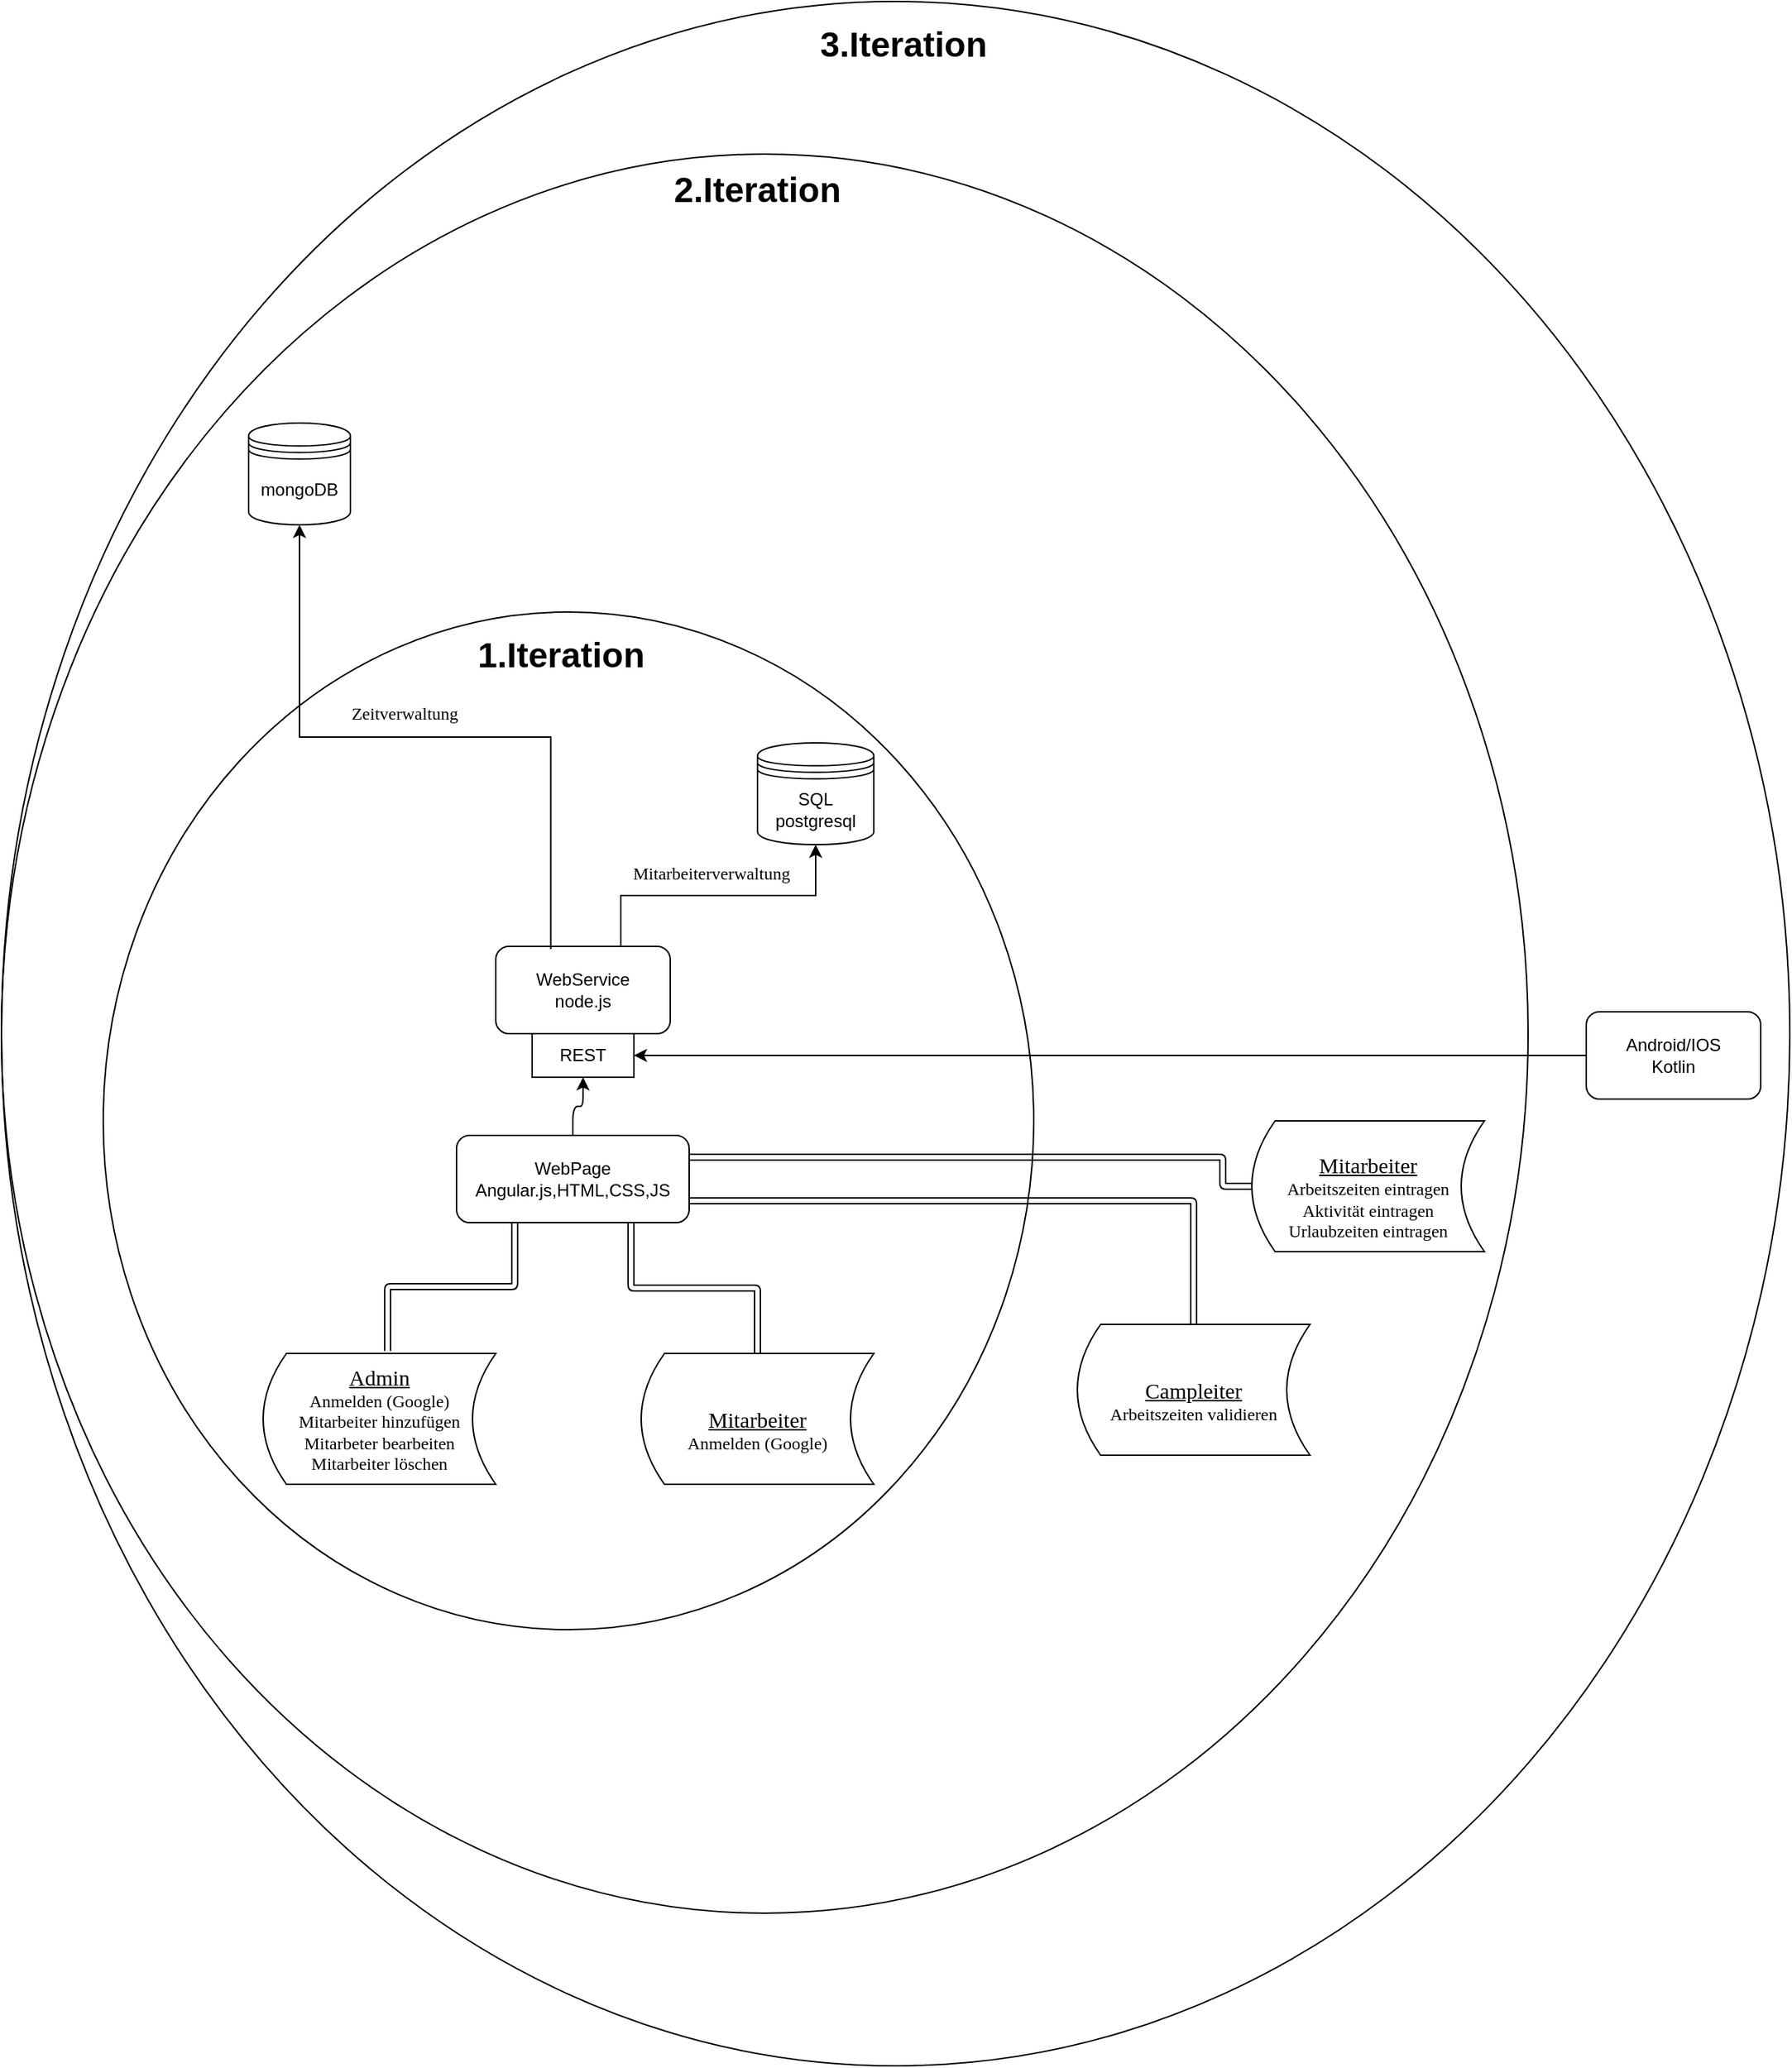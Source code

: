 <mxfile version="12.2.6" type="device" pages="1"><diagram id="NraydkQrX5jhsPu2_bsE" name="Page-1"><mxGraphModel dx="3671" dy="2707" grid="1" gridSize="10" guides="1" tooltips="1" connect="1" arrows="1" fold="1" page="1" pageScale="1" pageWidth="827" pageHeight="1169" math="0" shadow="0"><root><mxCell id="0"/><mxCell id="1" parent="0"/><mxCell id="IHuf2INANU1MoiqlB33M-36" value="" style="ellipse;whiteSpace=wrap;html=1;fillColor=none;fontSize=12;fontColor=#FFFFFF;" vertex="1" parent="1"><mxGeometry x="-60" y="-195" width="1050" height="1210" as="geometry"/></mxCell><mxCell id="IHuf2INANU1MoiqlB33M-23" value="" style="ellipse;whiteSpace=wrap;html=1;fillColor=none;fontSize=12;fontColor=#FFFFFF;" vertex="1" parent="1"><mxGeometry x="10" y="120" width="640" height="700" as="geometry"/></mxCell><mxCell id="IHuf2INANU1MoiqlB33M-2" value="&lt;div&gt;SQL&lt;/div&gt;postgresql " style="shape=datastore;whiteSpace=wrap;html=1;" vertex="1" parent="1"><mxGeometry x="460" y="210" width="80" height="70" as="geometry"/></mxCell><mxCell id="IHuf2INANU1MoiqlB33M-4" value="&lt;div&gt;WebService&lt;/div&gt;&lt;div&gt;node.js &lt;br&gt;&lt;/div&gt;" style="rounded=1;whiteSpace=wrap;html=1;" vertex="1" parent="1"><mxGeometry x="280" y="350" width="120" height="60" as="geometry"/></mxCell><mxCell id="IHuf2INANU1MoiqlB33M-5" value="REST" style="rounded=0;whiteSpace=wrap;html=1;" vertex="1" parent="1"><mxGeometry x="305" y="410" width="70" height="30" as="geometry"/></mxCell><mxCell id="IHuf2INANU1MoiqlB33M-7" value="" style="endArrow=classic;startArrow=none;html=1;entryX=0.5;entryY=1;entryDx=0;entryDy=0;exitX=0.5;exitY=0;exitDx=0;exitDy=0;startFill=0;edgeStyle=elbowEdgeStyle;elbow=vertical;" edge="1" parent="1" source="IHuf2INANU1MoiqlB33M-8" target="IHuf2INANU1MoiqlB33M-5"><mxGeometry width="50" height="50" relative="1" as="geometry"><mxPoint x="310" y="550" as="sourcePoint"/><mxPoint x="340" y="470" as="targetPoint"/></mxGeometry></mxCell><mxCell id="IHuf2INANU1MoiqlB33M-8" value="&lt;div&gt;WebPage&lt;/div&gt;&lt;div&gt;Angular.js,HTML,CSS,JS&lt;br&gt;&lt;/div&gt;" style="rounded=1;whiteSpace=wrap;html=1;" vertex="1" parent="1"><mxGeometry x="253" y="480" width="160" height="60" as="geometry"/></mxCell><mxCell id="IHuf2INANU1MoiqlB33M-9" value="" style="endArrow=classic;startArrow=none;html=1;entryX=0.5;entryY=1;entryDx=0;entryDy=0;endFill=1;startFill=0;rounded=0;edgeStyle=elbowEdgeStyle;elbow=vertical;" edge="1" parent="1" target="IHuf2INANU1MoiqlB33M-2"><mxGeometry width="50" height="50" relative="1" as="geometry"><mxPoint x="366" y="350" as="sourcePoint"/><mxPoint x="530" y="320" as="targetPoint"/></mxGeometry></mxCell><mxCell id="IHuf2INANU1MoiqlB33M-15" value="&lt;font style=&quot;font-size: 12px;&quot;&gt;&lt;font style=&quot;font-size: 12px;&quot; face=&quot;Times New Roman&quot;&gt;Mitarbeiterverwaltung&lt;/font&gt;&lt;br style=&quot;font-size: 12px;&quot;&gt;&lt;/font&gt;" style="text;html=1;resizable=0;points=[];align=center;verticalAlign=middle;labelBackgroundColor=#ffffff;rotation=0;fontSize=12;" vertex="1" connectable="0" parent="IHuf2INANU1MoiqlB33M-9"><mxGeometry x="-0.151" y="1" relative="1" as="geometry"><mxPoint x="10.5" y="-14.5" as="offset"/></mxGeometry></mxCell><mxCell id="IHuf2INANU1MoiqlB33M-10" value="" style="shape=link;html=1;startArrow=none;startFill=0;endArrow=classic;endFill=1;entryX=0.25;entryY=1;entryDx=0;entryDy=0;exitX=0.535;exitY=-0.019;exitDx=0;exitDy=0;exitPerimeter=0;edgeStyle=elbowEdgeStyle;elbow=vertical;" edge="1" parent="1" source="IHuf2INANU1MoiqlB33M-12" target="IHuf2INANU1MoiqlB33M-8"><mxGeometry width="50" height="50" relative="1" as="geometry"><mxPoint x="220" y="690" as="sourcePoint"/><mxPoint x="290" y="640" as="targetPoint"/></mxGeometry></mxCell><mxCell id="IHuf2INANU1MoiqlB33M-12" value="&lt;div align=&quot;center&quot;&gt;&lt;font size=&quot;1&quot; face=&quot;Garamond&quot;&gt;&lt;u style=&quot;font-size: 15px&quot;&gt;Admin&lt;/u&gt;&lt;/font&gt;&lt;/div&gt;&lt;div align=&quot;center&quot;&gt;&lt;font face=&quot;Garamond&quot;&gt;Anmelden (Google)&lt;u&gt;&lt;br&gt;&lt;/u&gt;&lt;/font&gt;&lt;/div&gt;&lt;div align=&quot;center&quot;&gt;&lt;font face=&quot;Garamond&quot;&gt;Mitarbeiter hinzufügen &lt;br&gt;&lt;/font&gt;&lt;/div&gt;&lt;div align=&quot;center&quot;&gt;&lt;font face=&quot;Garamond&quot;&gt;Mitarbeter bearbeiten&lt;/font&gt;&lt;/div&gt;&lt;div align=&quot;center&quot;&gt;&lt;font face=&quot;Garamond&quot;&gt;Mitarbeiter löschen&lt;br&gt;&lt;/font&gt;&lt;/div&gt;" style="shape=dataStorage;whiteSpace=wrap;html=1;align=center;" vertex="1" parent="1"><mxGeometry x="120" y="630" width="160" height="90" as="geometry"/></mxCell><mxCell id="IHuf2INANU1MoiqlB33M-13" value="&lt;div&gt;&lt;br&gt;&lt;/div&gt;&lt;div style=&quot;font-size: 15px&quot;&gt;&lt;font style=&quot;font-size: 15px&quot; face=&quot;Garamond&quot;&gt;&lt;u&gt;Mitarbeiter&lt;/u&gt;&lt;/font&gt;&lt;br&gt;&lt;/div&gt;&lt;font face=&quot;Garamond&quot;&gt;Anmelden (Google)&lt;br&gt;&lt;/font&gt;" style="shape=dataStorage;whiteSpace=wrap;html=1;align=center;" vertex="1" parent="1"><mxGeometry x="380" y="630" width="160" height="90" as="geometry"/></mxCell><mxCell id="IHuf2INANU1MoiqlB33M-14" value="" style="shape=link;html=1;startArrow=none;startFill=0;endArrow=classic;endFill=1;entryX=0.5;entryY=0;entryDx=0;entryDy=0;exitX=0.75;exitY=1;exitDx=0;exitDy=0;edgeStyle=elbowEdgeStyle;elbow=vertical;" edge="1" parent="1" source="IHuf2INANU1MoiqlB33M-8" target="IHuf2INANU1MoiqlB33M-13"><mxGeometry width="50" height="50" relative="1" as="geometry"><mxPoint x="360" y="690" as="sourcePoint"/><mxPoint x="410" y="640" as="targetPoint"/></mxGeometry></mxCell><mxCell id="IHuf2INANU1MoiqlB33M-17" value="" style="endArrow=classic;html=1;exitX=0.315;exitY=0.031;exitDx=0;exitDy=0;strokeColor=#000000;rounded=0;exitPerimeter=0;edgeStyle=elbowEdgeStyle;elbow=vertical;entryX=0.5;entryY=1;entryDx=0;entryDy=0;" edge="1" parent="1" source="IHuf2INANU1MoiqlB33M-4" target="IHuf2INANU1MoiqlB33M-18"><mxGeometry width="50" height="50" relative="1" as="geometry"><mxPoint x="300" y="330" as="sourcePoint"/><mxPoint x="160" y="240" as="targetPoint"/></mxGeometry></mxCell><mxCell id="IHuf2INANU1MoiqlB33M-19" value="&lt;font style=&quot;font-size: 12px;&quot; face=&quot;Times New Roman&quot;&gt;Zeitverwaltung&lt;/font&gt;" style="text;html=1;resizable=0;points=[];align=center;verticalAlign=middle;labelBackgroundColor=#ffffff;fontSize=12;" vertex="1" connectable="0" parent="IHuf2INANU1MoiqlB33M-17"><mxGeometry x="0.149" y="-2" relative="1" as="geometry"><mxPoint x="20" y="-14" as="offset"/></mxGeometry></mxCell><mxCell id="IHuf2INANU1MoiqlB33M-18" value="mongoDB" style="shape=datastore;whiteSpace=wrap;html=1;" vertex="1" parent="1"><mxGeometry x="110" y="-10" width="70" height="70" as="geometry"/></mxCell><mxCell id="IHuf2INANU1MoiqlB33M-24" value="&lt;h1&gt;1.Iteration&lt;/h1&gt;" style="text;html=1;strokeColor=none;fillColor=none;align=center;verticalAlign=middle;whiteSpace=wrap;rounded=0;fontSize=12;" vertex="1" parent="1"><mxGeometry x="305" y="140" width="40" height="20" as="geometry"/></mxCell><mxCell id="IHuf2INANU1MoiqlB33M-28" value="&lt;div&gt;&lt;br&gt;&lt;/div&gt;&lt;div style=&quot;font-size: 15px&quot;&gt;&lt;font style=&quot;font-size: 15px&quot; face=&quot;Garamond&quot;&gt;&lt;u&gt;Mitarbeiter&lt;/u&gt;&lt;/font&gt;&lt;br&gt;&lt;/div&gt;&lt;div&gt;&lt;font face=&quot;Garamond&quot;&gt;Arbeitszeiten eintragen&lt;/font&gt;&lt;/div&gt;&lt;div&gt;&lt;font face=&quot;Garamond&quot;&gt;Aktivität eintragen&lt;/font&gt;&lt;/div&gt;&lt;div&gt;&lt;font face=&quot;Garamond&quot;&gt;Urlaubzeiten eintragen&lt;/font&gt;&lt;/div&gt;" style="shape=dataStorage;whiteSpace=wrap;html=1;align=center;" vertex="1" parent="1"><mxGeometry x="800" y="470" width="160" height="90" as="geometry"/></mxCell><mxCell id="IHuf2INANU1MoiqlB33M-29" value="&lt;div&gt;&lt;br&gt;&lt;/div&gt;&lt;div style=&quot;font-size: 15px&quot;&gt;&lt;font style=&quot;font-size: 15px&quot; face=&quot;Garamond&quot;&gt;&lt;u&gt;Campleiter&lt;/u&gt;&lt;/font&gt;&lt;br&gt;&lt;/div&gt;&lt;div&gt;&lt;font face=&quot;Garamond&quot;&gt;Arbeitszeiten validieren&lt;br&gt;&lt;/font&gt;&lt;/div&gt;" style="shape=dataStorage;whiteSpace=wrap;html=1;align=center;" vertex="1" parent="1"><mxGeometry x="680" y="610" width="160" height="90" as="geometry"/></mxCell><mxCell id="IHuf2INANU1MoiqlB33M-30" value="" style="shape=link;html=1;startArrow=none;startFill=0;endArrow=classic;endFill=1;strokeColor=#000000;fontSize=12;fontColor=#FFFFFF;exitX=1;exitY=0.25;exitDx=0;exitDy=0;entryX=0;entryY=0.5;entryDx=0;entryDy=0;edgeStyle=elbowEdgeStyle;" edge="1" parent="1" source="IHuf2INANU1MoiqlB33M-8" target="IHuf2INANU1MoiqlB33M-28"><mxGeometry width="50" height="50" relative="1" as="geometry"><mxPoint x="490" y="490" as="sourcePoint"/><mxPoint x="540" y="440" as="targetPoint"/><Array as="points"><mxPoint x="780" y="495"/></Array></mxGeometry></mxCell><mxCell id="IHuf2INANU1MoiqlB33M-34" value="" style="shape=link;html=1;startArrow=none;startFill=0;endArrow=classic;endFill=1;strokeColor=#000000;fontSize=12;fontColor=#FFFFFF;entryX=1;entryY=0.75;entryDx=0;entryDy=0;edgeStyle=elbowEdgeStyle;elbow=vertical;" edge="1" parent="1" source="IHuf2INANU1MoiqlB33M-29" target="IHuf2INANU1MoiqlB33M-8"><mxGeometry width="50" height="50" relative="1" as="geometry"><mxPoint x="310" y="1030" as="sourcePoint"/><mxPoint x="360" y="980" as="targetPoint"/><Array as="points"><mxPoint x="430" y="525"/><mxPoint x="570" y="540"/></Array></mxGeometry></mxCell><mxCell id="IHuf2INANU1MoiqlB33M-37" value="&lt;h1&gt;2.Iteration&lt;/h1&gt;" style="text;html=1;strokeColor=none;fillColor=none;align=center;verticalAlign=middle;whiteSpace=wrap;rounded=0;fontSize=12;fontColor=#000000;" vertex="1" parent="1"><mxGeometry x="440" y="-180" width="40" height="20" as="geometry"/></mxCell><mxCell id="IHuf2INANU1MoiqlB33M-40" value="" style="endArrow=classic;html=1;strokeColor=#000000;fontSize=12;fontColor=#000000;entryX=1;entryY=0.5;entryDx=0;entryDy=0;exitX=0;exitY=0.5;exitDx=0;exitDy=0;" edge="1" parent="1" source="IHuf2INANU1MoiqlB33M-41" target="IHuf2INANU1MoiqlB33M-5"><mxGeometry width="50" height="50" relative="1" as="geometry"><mxPoint x="1060" y="420" as="sourcePoint"/><mxPoint x="880" y="340" as="targetPoint"/></mxGeometry></mxCell><mxCell id="IHuf2INANU1MoiqlB33M-41" value="&lt;div&gt;Android/IOS&lt;/div&gt;&lt;div&gt;Kotlin&lt;/div&gt;" style="rounded=1;whiteSpace=wrap;html=1;fillColor=none;fontSize=12;fontColor=#000000;" vertex="1" parent="1"><mxGeometry x="1030" y="395" width="120" height="60" as="geometry"/></mxCell><mxCell id="IHuf2INANU1MoiqlB33M-42" value="" style="ellipse;whiteSpace=wrap;html=1;fillColor=none;fontSize=12;fontColor=#000000;" vertex="1" parent="1"><mxGeometry x="-60" y="-300" width="1230" height="1420" as="geometry"/></mxCell><mxCell id="IHuf2INANU1MoiqlB33M-43" value="3.Iteration" style="text;strokeColor=none;fillColor=none;html=1;fontSize=24;fontStyle=1;verticalAlign=middle;align=center;" vertex="1" parent="1"><mxGeometry x="510" y="-290" width="100" height="40" as="geometry"/></mxCell></root></mxGraphModel></diagram></mxfile>